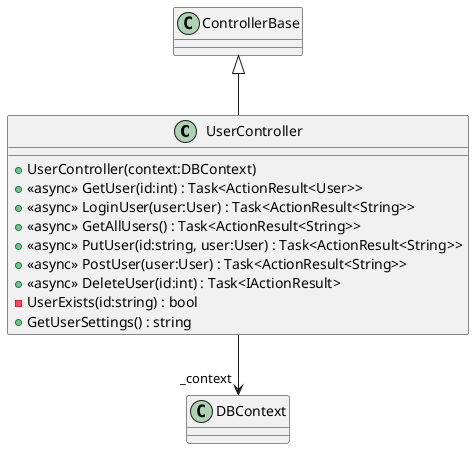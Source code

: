 @startuml
class UserController {
    + UserController(context:DBContext)
    + <<async>> GetUser(id:int) : Task<ActionResult<User>>
    + <<async>> LoginUser(user:User) : Task<ActionResult<String>>
    + <<async>> GetAllUsers() : Task<ActionResult<String>>
    + <<async>> PutUser(id:string, user:User) : Task<ActionResult<String>>
    + <<async>> PostUser(user:User) : Task<ActionResult<String>>
    + <<async>> DeleteUser(id:int) : Task<IActionResult>
    - UserExists(id:string) : bool
    + GetUserSettings() : string
}
ControllerBase <|-- UserController
UserController --> "_context" DBContext
@enduml
